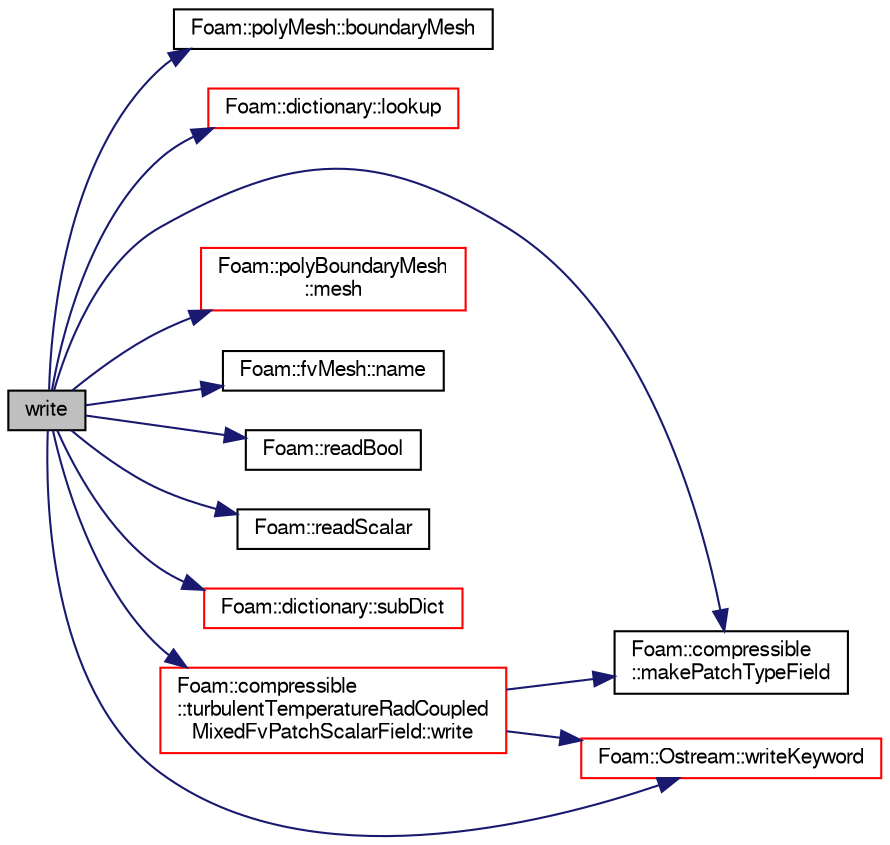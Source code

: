 digraph "write"
{
  bgcolor="transparent";
  edge [fontname="FreeSans",fontsize="10",labelfontname="FreeSans",labelfontsize="10"];
  node [fontname="FreeSans",fontsize="10",shape=record];
  rankdir="LR";
  Node2380 [label="write",height=0.2,width=0.4,color="black", fillcolor="grey75", style="filled", fontcolor="black"];
  Node2380 -> Node2381 [color="midnightblue",fontsize="10",style="solid",fontname="FreeSans"];
  Node2381 [label="Foam::polyMesh::boundaryMesh",height=0.2,width=0.4,color="black",URL="$a27410.html#a9f2b68c134340291eda6197f47f25484",tooltip="Return boundary mesh. "];
  Node2380 -> Node2382 [color="midnightblue",fontsize="10",style="solid",fontname="FreeSans"];
  Node2382 [label="Foam::dictionary::lookup",height=0.2,width=0.4,color="red",URL="$a26014.html#a6a0727fa523e48977e27348663def509",tooltip="Find and return an entry data stream. "];
  Node2380 -> Node2684 [color="midnightblue",fontsize="10",style="solid",fontname="FreeSans"];
  Node2684 [label="Foam::compressible\l::makePatchTypeField",height=0.2,width=0.4,color="black",URL="$a21173.html#ab1c25a3141d2f250aa615d7356265628"];
  Node2380 -> Node2685 [color="midnightblue",fontsize="10",style="solid",fontname="FreeSans"];
  Node2685 [label="Foam::polyBoundaryMesh\l::mesh",height=0.2,width=0.4,color="red",URL="$a27402.html#ae78c91f8ff731c07ccc4351d9fe861ba",tooltip="Return the mesh reference. "];
  Node2380 -> Node2764 [color="midnightblue",fontsize="10",style="solid",fontname="FreeSans"];
  Node2764 [label="Foam::fvMesh::name",height=0.2,width=0.4,color="black",URL="$a22766.html#acc80e00a8ac919288fb55bd14cc88bf6",tooltip="Return reference to name. "];
  Node2380 -> Node2765 [color="midnightblue",fontsize="10",style="solid",fontname="FreeSans"];
  Node2765 [label="Foam::readBool",height=0.2,width=0.4,color="black",URL="$a21124.html#a128e6922f1b49f939c43266d8ad70ab8"];
  Node2380 -> Node2624 [color="midnightblue",fontsize="10",style="solid",fontname="FreeSans"];
  Node2624 [label="Foam::readScalar",height=0.2,width=0.4,color="black",URL="$a21124.html#a828d57f6d9b9806c086a3f840a147115",tooltip="Read whole of buf as a scalar. Return true if succesful. "];
  Node2380 -> Node2599 [color="midnightblue",fontsize="10",style="solid",fontname="FreeSans"];
  Node2599 [label="Foam::dictionary::subDict",height=0.2,width=0.4,color="red",URL="$a26014.html#aaa26b5f2da6aff5a6a59af5407f1bf59",tooltip="Find and return a sub-dictionary. "];
  Node2380 -> Node2766 [color="midnightblue",fontsize="10",style="solid",fontname="FreeSans"];
  Node2766 [label="Foam::compressible\l::turbulentTemperatureRadCoupled\lMixedFvPatchScalarField::write",height=0.2,width=0.4,color="red",URL="$a30806.html#a293fdfec8bdfbd5c3913ab4c9f3454ff",tooltip="Write. "];
  Node2766 -> Node2524 [color="midnightblue",fontsize="10",style="solid",fontname="FreeSans"];
  Node2524 [label="Foam::Ostream::writeKeyword",height=0.2,width=0.4,color="red",URL="$a26238.html#a3c58b2bb9174ea3c4a5fa58095d1290e",tooltip="Write the keyword followed by an appropriate indentation. "];
  Node2766 -> Node2684 [color="midnightblue",fontsize="10",style="solid",fontname="FreeSans"];
  Node2380 -> Node2524 [color="midnightblue",fontsize="10",style="solid",fontname="FreeSans"];
}
